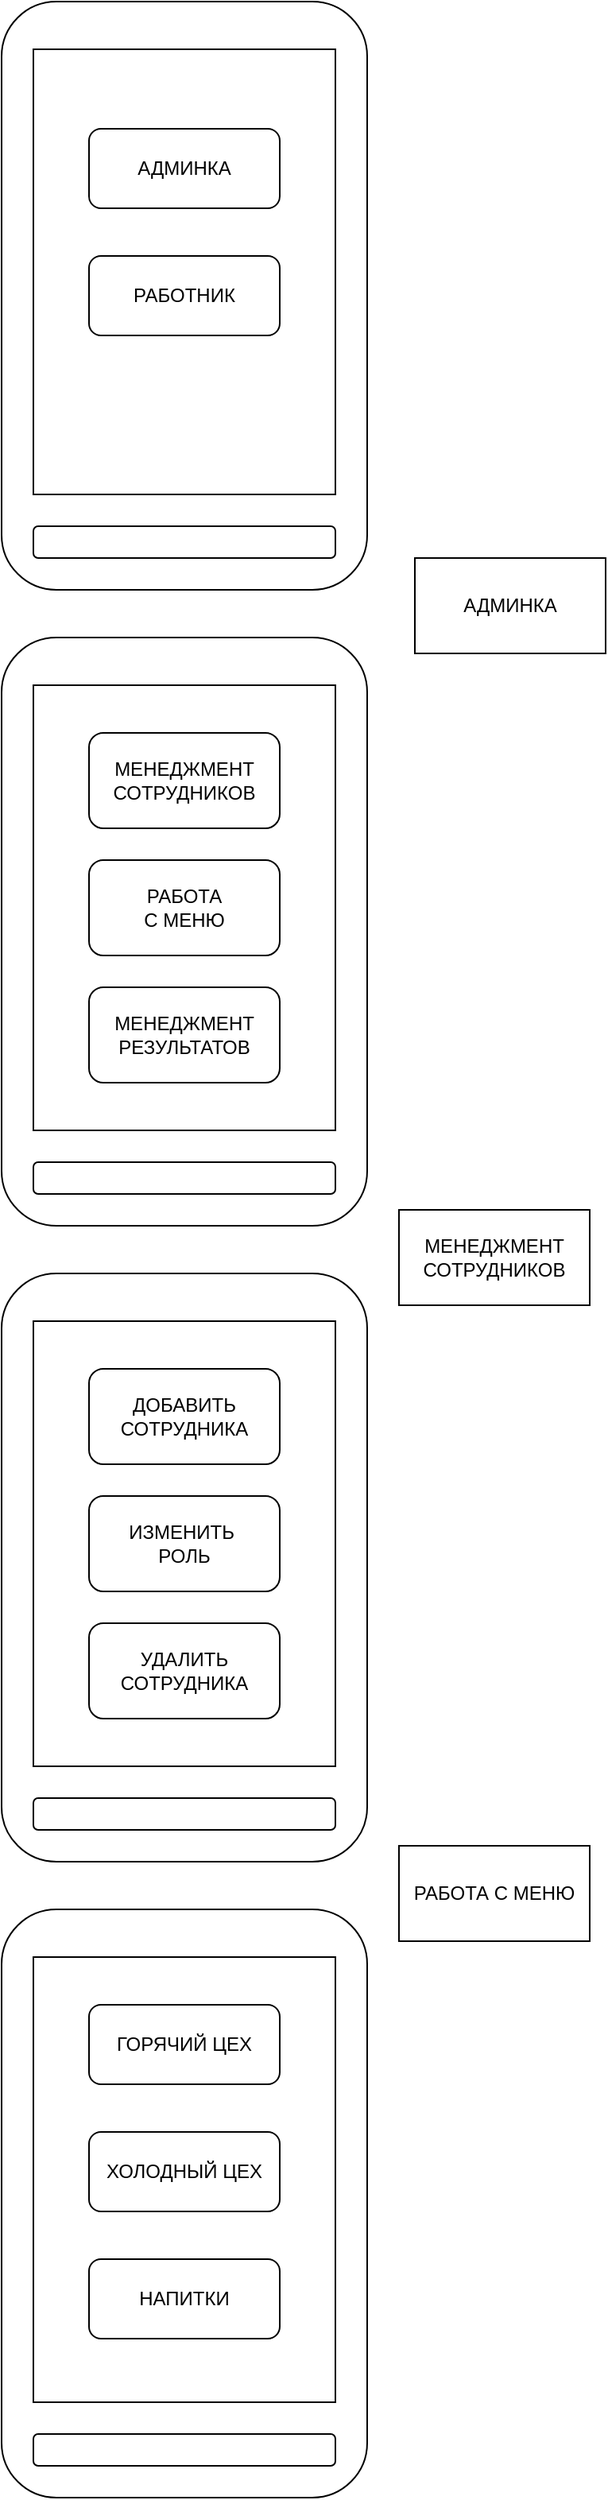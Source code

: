 <mxfile version="24.8.6">
  <diagram name="Страница — 1" id="nB2mBrnMe3QWCw6ONptC">
    <mxGraphModel dx="1434" dy="784" grid="1" gridSize="10" guides="1" tooltips="1" connect="1" arrows="1" fold="1" page="1" pageScale="1" pageWidth="827" pageHeight="1169" math="0" shadow="0">
      <root>
        <mxCell id="0" />
        <mxCell id="1" parent="0" />
        <mxCell id="rdw4TKe4lL0hn0wX0F5C-1" value="" style="rounded=1;whiteSpace=wrap;html=1;" vertex="1" parent="1">
          <mxGeometry x="40" y="40" width="230" height="370" as="geometry" />
        </mxCell>
        <mxCell id="rdw4TKe4lL0hn0wX0F5C-2" value="" style="rounded=1;whiteSpace=wrap;html=1;" vertex="1" parent="1">
          <mxGeometry x="60" y="370" width="190" height="20" as="geometry" />
        </mxCell>
        <mxCell id="rdw4TKe4lL0hn0wX0F5C-4" value="" style="rounded=0;whiteSpace=wrap;html=1;" vertex="1" parent="1">
          <mxGeometry x="60" y="70" width="190" height="280" as="geometry" />
        </mxCell>
        <mxCell id="rdw4TKe4lL0hn0wX0F5C-5" value="АДМИНКА" style="rounded=1;whiteSpace=wrap;html=1;" vertex="1" parent="1">
          <mxGeometry x="95" y="120" width="120" height="50" as="geometry" />
        </mxCell>
        <mxCell id="rdw4TKe4lL0hn0wX0F5C-7" value="РАБОТНИК" style="rounded=1;whiteSpace=wrap;html=1;" vertex="1" parent="1">
          <mxGeometry x="95" y="200" width="120" height="50" as="geometry" />
        </mxCell>
        <mxCell id="rdw4TKe4lL0hn0wX0F5C-8" value="" style="rounded=1;whiteSpace=wrap;html=1;" vertex="1" parent="1">
          <mxGeometry x="40" y="440" width="230" height="370" as="geometry" />
        </mxCell>
        <mxCell id="rdw4TKe4lL0hn0wX0F5C-9" value="" style="rounded=1;whiteSpace=wrap;html=1;" vertex="1" parent="1">
          <mxGeometry x="60" y="770" width="190" height="20" as="geometry" />
        </mxCell>
        <mxCell id="rdw4TKe4lL0hn0wX0F5C-10" value="" style="rounded=0;whiteSpace=wrap;html=1;" vertex="1" parent="1">
          <mxGeometry x="60" y="470" width="190" height="280" as="geometry" />
        </mxCell>
        <mxCell id="rdw4TKe4lL0hn0wX0F5C-11" value="МЕНЕДЖМЕНТ СОТРУДНИКОВ" style="rounded=1;whiteSpace=wrap;html=1;" vertex="1" parent="1">
          <mxGeometry x="95" y="500" width="120" height="60" as="geometry" />
        </mxCell>
        <mxCell id="rdw4TKe4lL0hn0wX0F5C-12" value="РАБОТА&lt;div&gt;С МЕНЮ&lt;/div&gt;" style="rounded=1;whiteSpace=wrap;html=1;" vertex="1" parent="1">
          <mxGeometry x="95" y="580" width="120" height="60" as="geometry" />
        </mxCell>
        <mxCell id="rdw4TKe4lL0hn0wX0F5C-13" value="МЕНЕДЖМЕНТ РЕЗУЛЬТАТОВ" style="rounded=1;whiteSpace=wrap;html=1;" vertex="1" parent="1">
          <mxGeometry x="95" y="660" width="120" height="60" as="geometry" />
        </mxCell>
        <mxCell id="rdw4TKe4lL0hn0wX0F5C-14" value="АДМИНКА" style="rounded=0;whiteSpace=wrap;html=1;" vertex="1" parent="1">
          <mxGeometry x="300" y="390" width="120" height="60" as="geometry" />
        </mxCell>
        <mxCell id="rdw4TKe4lL0hn0wX0F5C-15" value="" style="rounded=1;whiteSpace=wrap;html=1;" vertex="1" parent="1">
          <mxGeometry x="40" y="840" width="230" height="370" as="geometry" />
        </mxCell>
        <mxCell id="rdw4TKe4lL0hn0wX0F5C-16" value="" style="rounded=1;whiteSpace=wrap;html=1;" vertex="1" parent="1">
          <mxGeometry x="60" y="1170" width="190" height="20" as="geometry" />
        </mxCell>
        <mxCell id="rdw4TKe4lL0hn0wX0F5C-17" value="" style="rounded=0;whiteSpace=wrap;html=1;" vertex="1" parent="1">
          <mxGeometry x="60" y="870" width="190" height="280" as="geometry" />
        </mxCell>
        <mxCell id="rdw4TKe4lL0hn0wX0F5C-18" value="ДОБАВИТЬ СОТРУДНИКА" style="rounded=1;whiteSpace=wrap;html=1;" vertex="1" parent="1">
          <mxGeometry x="95" y="900" width="120" height="60" as="geometry" />
        </mxCell>
        <mxCell id="rdw4TKe4lL0hn0wX0F5C-19" value="ИЗМЕНИТЬ&amp;nbsp;&lt;div&gt;РОЛЬ&lt;/div&gt;" style="rounded=1;whiteSpace=wrap;html=1;" vertex="1" parent="1">
          <mxGeometry x="95" y="980" width="120" height="60" as="geometry" />
        </mxCell>
        <mxCell id="rdw4TKe4lL0hn0wX0F5C-20" value="УДАЛИТЬ СОТРУДНИКА" style="rounded=1;whiteSpace=wrap;html=1;" vertex="1" parent="1">
          <mxGeometry x="95" y="1060" width="120" height="60" as="geometry" />
        </mxCell>
        <mxCell id="rdw4TKe4lL0hn0wX0F5C-21" value="МЕНЕДЖМЕНТ СОТРУДНИКОВ" style="rounded=0;whiteSpace=wrap;html=1;" vertex="1" parent="1">
          <mxGeometry x="290" y="800" width="120" height="60" as="geometry" />
        </mxCell>
        <mxCell id="rdw4TKe4lL0hn0wX0F5C-22" value="" style="rounded=1;whiteSpace=wrap;html=1;" vertex="1" parent="1">
          <mxGeometry x="40" y="1240" width="230" height="370" as="geometry" />
        </mxCell>
        <mxCell id="rdw4TKe4lL0hn0wX0F5C-23" value="" style="rounded=1;whiteSpace=wrap;html=1;" vertex="1" parent="1">
          <mxGeometry x="60" y="1570" width="190" height="20" as="geometry" />
        </mxCell>
        <mxCell id="rdw4TKe4lL0hn0wX0F5C-24" value="" style="rounded=0;whiteSpace=wrap;html=1;" vertex="1" parent="1">
          <mxGeometry x="60" y="1270" width="190" height="280" as="geometry" />
        </mxCell>
        <mxCell id="rdw4TKe4lL0hn0wX0F5C-25" value="ГОРЯЧИЙ&lt;span style=&quot;color: rgba(0, 0, 0, 0); font-family: monospace; font-size: 0px; text-align: start; text-wrap-mode: nowrap;&quot;&gt;%3CmxGraphModel%3E%3Croot%3E%3CmxCell%20id%3D%220%22%2F%3E%3CmxCell%20id%3D%221%22%20parent%3D%220%22%2F%3E%3CmxCell%20id%3D%222%22%20value%3D%22%22%20style%3D%22rounded%3D1%3BwhiteSpace%3Dwrap%3Bhtml%3D1%3B%22%20vertex%3D%221%22%20parent%3D%221%22%3E%3CmxGeometry%20x%3D%2240%22%20y%3D%22840%22%20width%3D%22230%22%20height%3D%22370%22%20as%3D%22geometry%22%2F%3E%3C%2FmxCell%3E%3CmxCell%20id%3D%223%22%20value%3D%22%22%20style%3D%22rounded%3D1%3BwhiteSpace%3Dwrap%3Bhtml%3D1%3B%22%20vertex%3D%221%22%20parent%3D%221%22%3E%3CmxGeometry%20x%3D%2260%22%20y%3D%221170%22%20width%3D%22190%22%20height%3D%2220%22%20as%3D%22geometry%22%2F%3E%3C%2FmxCell%3E%3CmxCell%20id%3D%224%22%20value%3D%22%22%20style%3D%22rounded%3D0%3BwhiteSpace%3Dwrap%3Bhtml%3D1%3B%22%20vertex%3D%221%22%20parent%3D%221%22%3E%3CmxGeometry%20x%3D%2260%22%20y%3D%22870%22%20width%3D%22190%22%20height%3D%22280%22%20as%3D%22geometry%22%2F%3E%3C%2FmxCell%3E%3CmxCell%20id%3D%225%22%20value%3D%22%D0%94%D0%9E%D0%91%D0%90%D0%92%D0%98%D0%A2%D0%AC%20%D0%A1%D0%9E%D0%A2%D0%A0%D0%A3%D0%94%D0%9D%D0%98%D0%9A%D0%90%22%20style%3D%22rounded%3D1%3BwhiteSpace%3Dwrap%3Bhtml%3D1%3B%22%20vertex%3D%221%22%20parent%3D%221%22%3E%3CmxGeometry%20x%3D%2295%22%20y%3D%22900%22%20width%3D%22120%22%20height%3D%2260%22%20as%3D%22geometry%22%2F%3E%3C%2FmxCell%3E%3CmxCell%20id%3D%226%22%20value%3D%22%D0%98%D0%97%D0%9C%D0%95%D0%9D%D0%98%D0%A2%D0%AC%26amp%3Bnbsp%3B%26lt%3Bdiv%26gt%3B%D0%A0%D0%9E%D0%9B%D0%AC%26lt%3B%2Fdiv%26gt%3B%22%20style%3D%22rounded%3D1%3BwhiteSpace%3Dwrap%3Bhtml%3D1%3B%22%20vertex%3D%221%22%20parent%3D%221%22%3E%3CmxGeometry%20x%3D%2295%22%20y%3D%22980%22%20width%3D%22120%22%20height%3D%2260%22%20as%3D%22geometry%22%2F%3E%3C%2FmxCell%3E%3CmxCell%20id%3D%227%22%20value%3D%22%D0%A3%D0%94%D0%90%D0%9B%D0%98%D0%A2%D0%AC%20%D0%A1%D0%9E%D0%A2%D0%A0%D0%A3%D0%94%D0%9D%D0%98%D0%9A%D0%90%22%20style%3D%22rounded%3D1%3BwhiteSpace%3Dwrap%3Bhtml%3D1%3B%22%20vertex%3D%221%22%20parent%3D%221%22%3E%3CmxGeometry%20x%3D%2295%22%20y%3D%221060%22%20width%3D%22120%22%20height%3D%2260%22%20as%3D%22geometry%22%2F%3E%3C%2FmxCell%3E%3CmxCell%20id%3D%228%22%20value%3D%22%D0%9C%D0%95%D0%9D%D0%95%D0%94%D0%96%D0%9C%D0%95%D0%9D%D0%A2%20%D0%A1%D0%9E%D0%A2%D0%A0%D0%A3%D0%94%D0%9D%D0%98%D0%9A%D0%9E%D0%92%22%20style%3D%22rounded%3D0%3BwhiteSpace%3Dwrap%3Bhtml%3D1%3B%22%20vertex%3D%221%22%20parent%3D%221%22%3E%3CmxGeometry%20x%3D%22290%22%20y%3D%22800%22%20width%3D%22120%22%20height%3D%2260%22%20as%3D%22geometry%22%2F%3E%3C%2FmxCell%3E%3C%2Froot%3E%3C%2FmxGraphModel%3E&lt;/span&gt;&amp;nbsp;ЦЕХ" style="rounded=1;whiteSpace=wrap;html=1;" vertex="1" parent="1">
          <mxGeometry x="95" y="1300" width="120" height="50" as="geometry" />
        </mxCell>
        <mxCell id="rdw4TKe4lL0hn0wX0F5C-28" value="РАБОТА С МЕНЮ" style="rounded=0;whiteSpace=wrap;html=1;" vertex="1" parent="1">
          <mxGeometry x="290" y="1200" width="120" height="60" as="geometry" />
        </mxCell>
        <mxCell id="rdw4TKe4lL0hn0wX0F5C-29" value="ХОЛОДНЫЙ ЦЕХ" style="rounded=1;whiteSpace=wrap;html=1;" vertex="1" parent="1">
          <mxGeometry x="95" y="1380" width="120" height="50" as="geometry" />
        </mxCell>
        <mxCell id="rdw4TKe4lL0hn0wX0F5C-30" value="НАПИТКИ" style="rounded=1;whiteSpace=wrap;html=1;" vertex="1" parent="1">
          <mxGeometry x="95" y="1460" width="120" height="50" as="geometry" />
        </mxCell>
      </root>
    </mxGraphModel>
  </diagram>
</mxfile>
